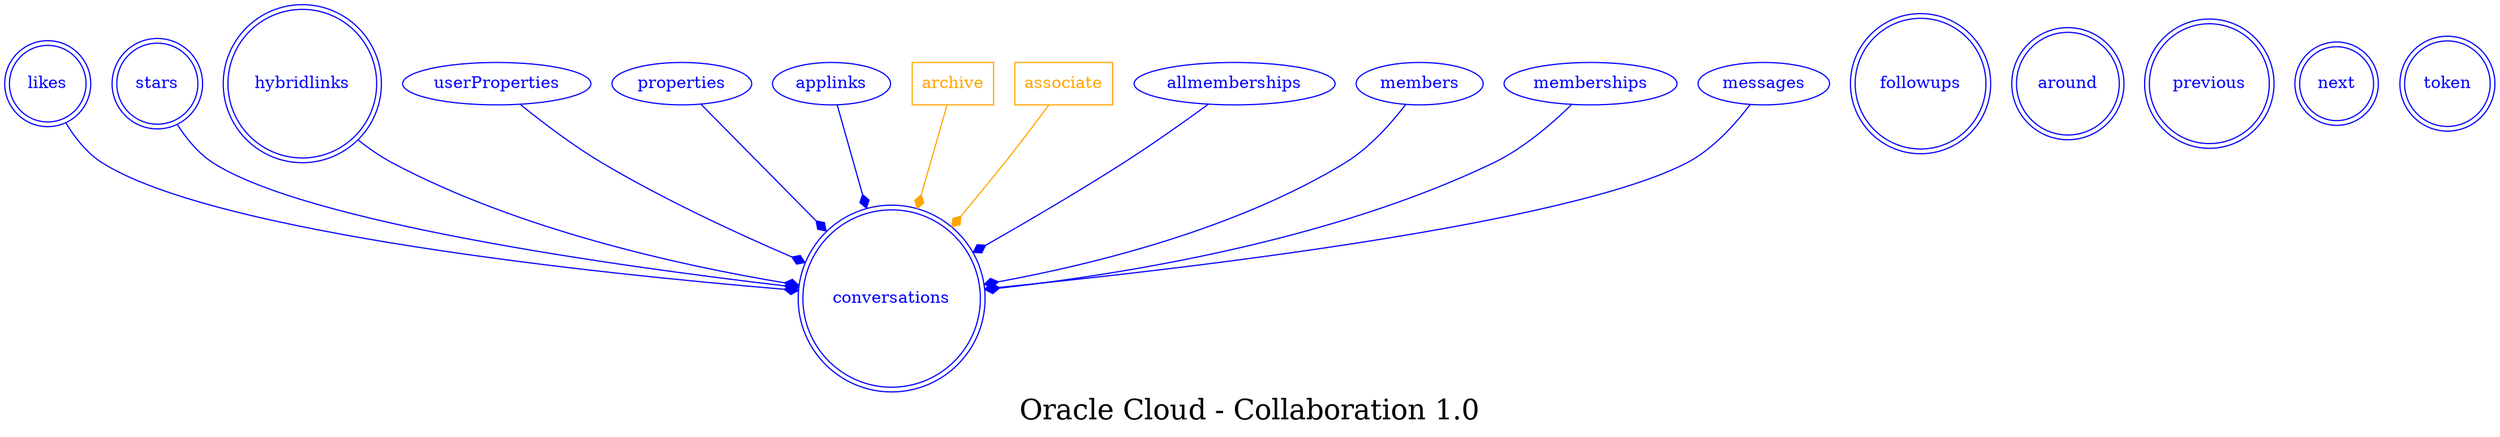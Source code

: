 digraph LexiconGraph {
graph[label="Oracle Cloud - Collaboration 1.0", fontsize=24]
splines=true
"conversations" [color=blue, fontcolor=blue, shape=doublecircle]
"likes" [color=blue, fontcolor=blue, shape=doublecircle]
"followups" [color=blue, fontcolor=blue, shape=doublecircle]
"stars" [color=blue, fontcolor=blue, shape=doublecircle]
"around" [color=blue, fontcolor=blue, shape=doublecircle]
"previous" [color=blue, fontcolor=blue, shape=doublecircle]
"next" [color=blue, fontcolor=blue, shape=doublecircle]
"hybridlinks" [color=blue, fontcolor=blue, shape=doublecircle]
"token" [color=blue, fontcolor=blue, shape=doublecircle]
"hybridlinks" -> "conversations" [color=blue, fontcolor=blue, arrowhead=diamond, arrowtail=none]
"userProperties" -> "conversations" [color=blue, fontcolor=blue, arrowhead=diamond, arrowtail=none]
"userProperties" [color=blue, fontcolor=blue, shape=ellipse]
"properties" -> "conversations" [color=blue, fontcolor=blue, arrowhead=diamond, arrowtail=none]
"properties" [color=blue, fontcolor=blue, shape=ellipse]
"applinks" -> "conversations" [color=blue, fontcolor=blue, arrowhead=diamond, arrowtail=none]
"applinks" [color=blue, fontcolor=blue, shape=ellipse]
"archive" [color=orange, fontcolor=orange, shape=box]
"archive" -> "conversations" [color=orange, fontcolor=orange, arrowhead=diamond, arrowtail=none]
"associate" [color=orange, fontcolor=orange, shape=box]
"associate" -> "conversations" [color=orange, fontcolor=orange, arrowhead=diamond, arrowtail=none]
"allmemberships" -> "conversations" [color=blue, fontcolor=blue, arrowhead=diamond, arrowtail=none]
"allmemberships" [color=blue, fontcolor=blue, shape=ellipse]
"members" -> "conversations" [color=blue, fontcolor=blue, arrowhead=diamond, arrowtail=none]
"members" [color=blue, fontcolor=blue, shape=ellipse]
"memberships" -> "conversations" [color=blue, fontcolor=blue, arrowhead=diamond, arrowtail=none]
"memberships" [color=blue, fontcolor=blue, shape=ellipse]
"stars" -> "conversations" [color=blue, fontcolor=blue, arrowhead=diamond, arrowtail=none]
"messages" -> "conversations" [color=blue, fontcolor=blue, arrowhead=diamond, arrowtail=none]
"messages" [color=blue, fontcolor=blue, shape=ellipse]
"likes" -> "conversations" [color=blue, fontcolor=blue, arrowhead=diamond, arrowtail=none]
}
